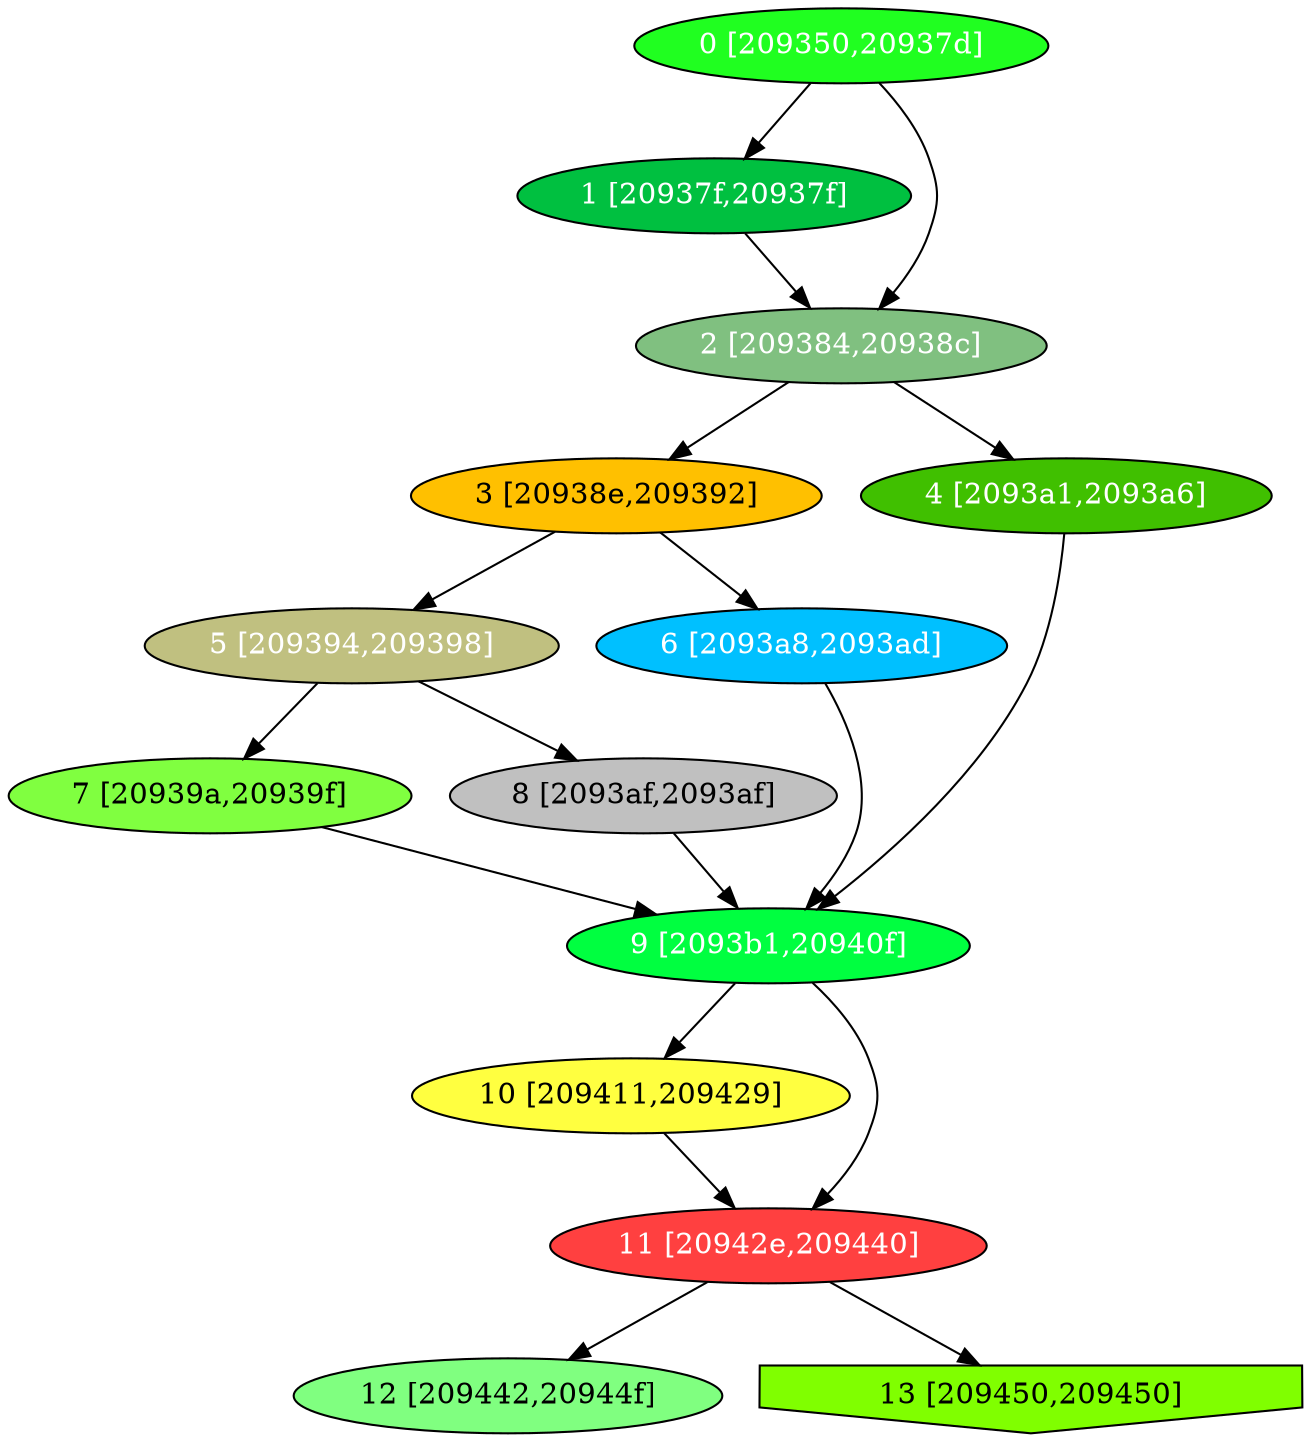 diGraph libnss3{
	libnss3_0  [style=filled fillcolor="#20FF20" fontcolor="#ffffff" shape=oval label="0 [209350,20937d]"]
	libnss3_1  [style=filled fillcolor="#00C040" fontcolor="#ffffff" shape=oval label="1 [20937f,20937f]"]
	libnss3_2  [style=filled fillcolor="#80C080" fontcolor="#ffffff" shape=oval label="2 [209384,20938c]"]
	libnss3_3  [style=filled fillcolor="#FFC000" fontcolor="#000000" shape=oval label="3 [20938e,209392]"]
	libnss3_4  [style=filled fillcolor="#40C000" fontcolor="#ffffff" shape=oval label="4 [2093a1,2093a6]"]
	libnss3_5  [style=filled fillcolor="#C0C080" fontcolor="#ffffff" shape=oval label="5 [209394,209398]"]
	libnss3_6  [style=filled fillcolor="#00C0FF" fontcolor="#ffffff" shape=oval label="6 [2093a8,2093ad]"]
	libnss3_7  [style=filled fillcolor="#80FF40" fontcolor="#000000" shape=oval label="7 [20939a,20939f]"]
	libnss3_8  [style=filled fillcolor="#C0C0C0" fontcolor="#000000" shape=oval label="8 [2093af,2093af]"]
	libnss3_9  [style=filled fillcolor="#00FF40" fontcolor="#ffffff" shape=oval label="9 [2093b1,20940f]"]
	libnss3_a  [style=filled fillcolor="#FFFF40" fontcolor="#000000" shape=oval label="10 [209411,209429]"]
	libnss3_b  [style=filled fillcolor="#FF4040" fontcolor="#ffffff" shape=oval label="11 [20942e,209440]"]
	libnss3_c  [style=filled fillcolor="#80FF80" fontcolor="#000000" shape=oval label="12 [209442,20944f]"]
	libnss3_d  [style=filled fillcolor="#80FF00" fontcolor="#000000" shape=invhouse label="13 [209450,209450]"]

	libnss3_0 -> libnss3_1
	libnss3_0 -> libnss3_2
	libnss3_1 -> libnss3_2
	libnss3_2 -> libnss3_3
	libnss3_2 -> libnss3_4
	libnss3_3 -> libnss3_5
	libnss3_3 -> libnss3_6
	libnss3_4 -> libnss3_9
	libnss3_5 -> libnss3_7
	libnss3_5 -> libnss3_8
	libnss3_6 -> libnss3_9
	libnss3_7 -> libnss3_9
	libnss3_8 -> libnss3_9
	libnss3_9 -> libnss3_a
	libnss3_9 -> libnss3_b
	libnss3_a -> libnss3_b
	libnss3_b -> libnss3_c
	libnss3_b -> libnss3_d
}